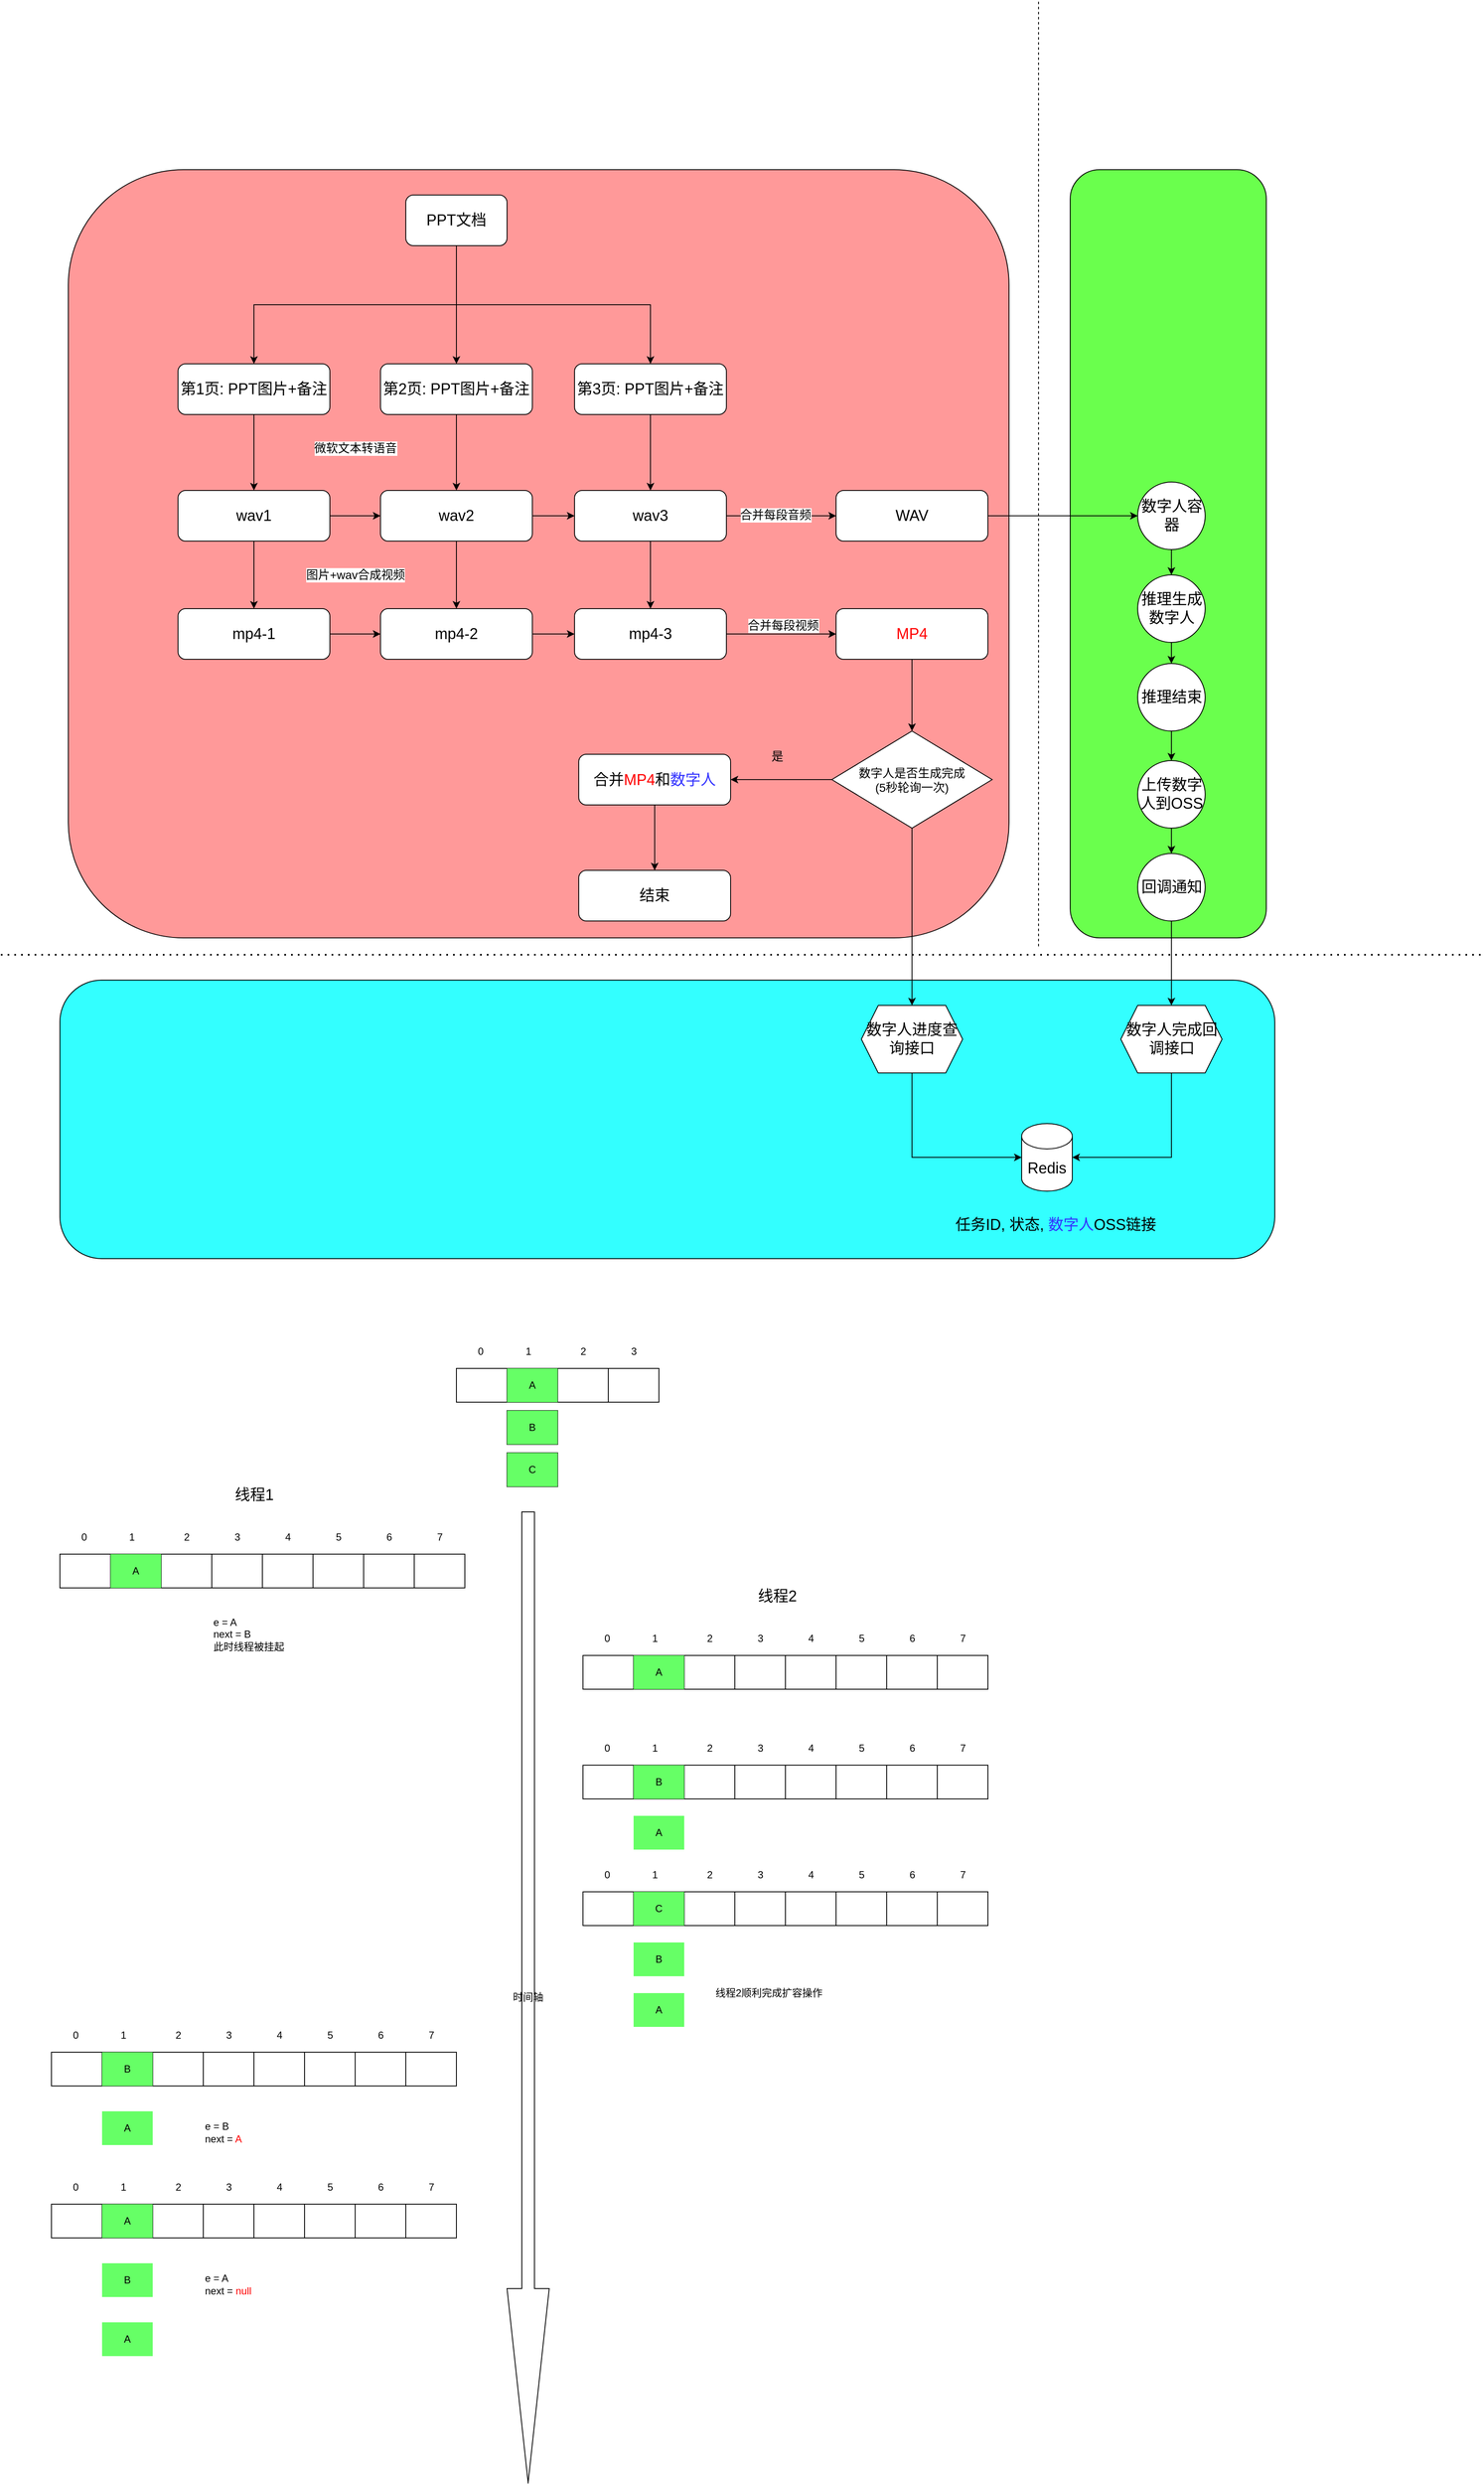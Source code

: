 <mxfile version="21.6.8" type="github">
  <diagram id="j4JEobw6PDeKN6bz4soK" name="Page-1">
    <mxGraphModel dx="2029" dy="4140" grid="1" gridSize="10" guides="1" tooltips="1" connect="1" arrows="1" fold="1" page="1" pageScale="1" pageWidth="2400" pageHeight="3200" math="0" shadow="0">
      <root>
        <mxCell id="0" />
        <mxCell id="1" parent="0" />
        <mxCell id="VPQITxrkUrSo-1fZ0jLL-69" value="" style="rounded=1;whiteSpace=wrap;html=1;fillColor=#FF9999;" vertex="1" parent="1">
          <mxGeometry x="210" y="70" width="1115" height="910" as="geometry" />
        </mxCell>
        <mxCell id="VPQITxrkUrSo-1fZ0jLL-68" value="" style="rounded=1;whiteSpace=wrap;html=1;fillColor=#33FFFF;" vertex="1" parent="1">
          <mxGeometry x="200" y="1030" width="1440" height="330" as="geometry" />
        </mxCell>
        <mxCell id="VPQITxrkUrSo-1fZ0jLL-67" value="" style="rounded=1;whiteSpace=wrap;html=1;fillColor=#6AFF4D;" vertex="1" parent="1">
          <mxGeometry x="1397.5" y="70" width="232.5" height="910" as="geometry" />
        </mxCell>
        <mxCell id="uhOFgndSlnHwtFkDoOkq-1" value="" style="shape=table;html=1;whiteSpace=wrap;startSize=0;container=1;collapsible=0;childLayout=tableLayout;" parent="1" vertex="1">
          <mxGeometry x="670" y="1490" width="240" height="40" as="geometry" />
        </mxCell>
        <mxCell id="uhOFgndSlnHwtFkDoOkq-2" value="" style="shape=partialRectangle;html=1;whiteSpace=wrap;collapsible=0;dropTarget=0;pointerEvents=0;fillColor=none;top=0;left=0;bottom=0;right=0;points=[[0,0.5],[1,0.5]];portConstraint=eastwest;" parent="uhOFgndSlnHwtFkDoOkq-1" vertex="1">
          <mxGeometry width="240" height="40" as="geometry" />
        </mxCell>
        <mxCell id="uhOFgndSlnHwtFkDoOkq-3" value="" style="shape=partialRectangle;html=1;whiteSpace=wrap;connectable=0;overflow=hidden;fillColor=none;top=0;left=0;bottom=0;right=0;" parent="uhOFgndSlnHwtFkDoOkq-2" vertex="1">
          <mxGeometry width="60" height="40" as="geometry" />
        </mxCell>
        <mxCell id="uhOFgndSlnHwtFkDoOkq-4" value="A" style="shape=partialRectangle;html=1;whiteSpace=wrap;connectable=0;overflow=hidden;fillColor=#66FF66;top=0;left=0;bottom=0;right=0;" parent="uhOFgndSlnHwtFkDoOkq-2" vertex="1">
          <mxGeometry x="60" width="60" height="40" as="geometry" />
        </mxCell>
        <mxCell id="uhOFgndSlnHwtFkDoOkq-5" value="" style="shape=partialRectangle;html=1;whiteSpace=wrap;connectable=0;overflow=hidden;fillColor=none;top=0;left=0;bottom=0;right=0;" parent="uhOFgndSlnHwtFkDoOkq-2" vertex="1">
          <mxGeometry x="120" width="60" height="40" as="geometry" />
        </mxCell>
        <mxCell id="uhOFgndSlnHwtFkDoOkq-15" style="shape=partialRectangle;html=1;whiteSpace=wrap;connectable=0;overflow=hidden;fillColor=none;top=0;left=0;bottom=0;right=0;" parent="uhOFgndSlnHwtFkDoOkq-2" vertex="1">
          <mxGeometry x="180" width="60" height="40" as="geometry" />
        </mxCell>
        <mxCell id="uhOFgndSlnHwtFkDoOkq-23" value="0&amp;nbsp;" style="text;html=1;align=center;verticalAlign=middle;resizable=0;points=[];autosize=1;strokeColor=none;" parent="1" vertex="1">
          <mxGeometry x="685" y="1460" width="30" height="20" as="geometry" />
        </mxCell>
        <mxCell id="uhOFgndSlnHwtFkDoOkq-25" value="1" style="text;html=1;align=center;verticalAlign=middle;resizable=0;points=[];autosize=1;strokeColor=none;" parent="1" vertex="1">
          <mxGeometry x="745" y="1460" width="20" height="20" as="geometry" />
        </mxCell>
        <mxCell id="uhOFgndSlnHwtFkDoOkq-26" value="2" style="text;html=1;align=center;verticalAlign=middle;resizable=0;points=[];autosize=1;strokeColor=none;" parent="1" vertex="1">
          <mxGeometry x="810" y="1460" width="20" height="20" as="geometry" />
        </mxCell>
        <mxCell id="uhOFgndSlnHwtFkDoOkq-27" value="3" style="text;html=1;align=center;verticalAlign=middle;resizable=0;points=[];autosize=1;strokeColor=none;" parent="1" vertex="1">
          <mxGeometry x="870" y="1460" width="20" height="20" as="geometry" />
        </mxCell>
        <mxCell id="uhOFgndSlnHwtFkDoOkq-28" value="" style="shape=table;html=1;whiteSpace=wrap;startSize=0;container=1;collapsible=0;childLayout=tableLayout;" parent="1" vertex="1">
          <mxGeometry x="730" y="1540" width="60" height="40" as="geometry" />
        </mxCell>
        <mxCell id="uhOFgndSlnHwtFkDoOkq-29" value="" style="shape=partialRectangle;html=1;whiteSpace=wrap;collapsible=0;dropTarget=0;pointerEvents=0;fillColor=none;top=0;left=0;bottom=0;right=0;points=[[0,0.5],[1,0.5]];portConstraint=eastwest;" parent="uhOFgndSlnHwtFkDoOkq-28" vertex="1">
          <mxGeometry width="60" height="40" as="geometry" />
        </mxCell>
        <mxCell id="uhOFgndSlnHwtFkDoOkq-31" value="B" style="shape=partialRectangle;html=1;whiteSpace=wrap;connectable=0;overflow=hidden;fillColor=#66FF66;top=0;left=0;bottom=0;right=0;" parent="uhOFgndSlnHwtFkDoOkq-29" vertex="1">
          <mxGeometry width="60" height="40" as="geometry">
            <mxRectangle width="60" height="40" as="alternateBounds" />
          </mxGeometry>
        </mxCell>
        <mxCell id="uhOFgndSlnHwtFkDoOkq-34" value="" style="shape=table;html=1;whiteSpace=wrap;startSize=0;container=1;collapsible=0;childLayout=tableLayout;" parent="1" vertex="1">
          <mxGeometry x="730" y="1590" width="60" height="40" as="geometry" />
        </mxCell>
        <mxCell id="uhOFgndSlnHwtFkDoOkq-35" value="" style="shape=partialRectangle;html=1;whiteSpace=wrap;collapsible=0;dropTarget=0;pointerEvents=0;fillColor=none;top=0;left=0;bottom=0;right=0;points=[[0,0.5],[1,0.5]];portConstraint=eastwest;" parent="uhOFgndSlnHwtFkDoOkq-34" vertex="1">
          <mxGeometry width="60" height="40" as="geometry" />
        </mxCell>
        <mxCell id="uhOFgndSlnHwtFkDoOkq-36" value="C" style="shape=partialRectangle;html=1;whiteSpace=wrap;connectable=0;overflow=hidden;fillColor=#66FF66;top=0;left=0;bottom=0;right=0;" parent="uhOFgndSlnHwtFkDoOkq-35" vertex="1">
          <mxGeometry width="60" height="40" as="geometry">
            <mxRectangle width="60" height="40" as="alternateBounds" />
          </mxGeometry>
        </mxCell>
        <mxCell id="uhOFgndSlnHwtFkDoOkq-37" value="" style="shape=table;html=1;whiteSpace=wrap;startSize=0;container=1;collapsible=0;childLayout=tableLayout;" parent="1" vertex="1">
          <mxGeometry x="200" y="1710" width="240" height="40" as="geometry" />
        </mxCell>
        <mxCell id="uhOFgndSlnHwtFkDoOkq-38" value="" style="shape=partialRectangle;html=1;whiteSpace=wrap;collapsible=0;dropTarget=0;pointerEvents=0;fillColor=none;top=0;left=0;bottom=0;right=0;points=[[0,0.5],[1,0.5]];portConstraint=eastwest;" parent="uhOFgndSlnHwtFkDoOkq-37" vertex="1">
          <mxGeometry width="240" height="40" as="geometry" />
        </mxCell>
        <mxCell id="uhOFgndSlnHwtFkDoOkq-39" value="" style="shape=partialRectangle;html=1;whiteSpace=wrap;connectable=0;overflow=hidden;fillColor=none;top=0;left=0;bottom=0;right=0;" parent="uhOFgndSlnHwtFkDoOkq-38" vertex="1">
          <mxGeometry width="60" height="40" as="geometry">
            <mxRectangle width="60" height="40" as="alternateBounds" />
          </mxGeometry>
        </mxCell>
        <mxCell id="uhOFgndSlnHwtFkDoOkq-40" value="A" style="shape=partialRectangle;html=1;whiteSpace=wrap;connectable=0;overflow=hidden;fillColor=#66FF66;top=0;left=0;bottom=0;right=0;" parent="uhOFgndSlnHwtFkDoOkq-38" vertex="1">
          <mxGeometry x="60" width="60" height="40" as="geometry">
            <mxRectangle width="60" height="40" as="alternateBounds" />
          </mxGeometry>
        </mxCell>
        <mxCell id="uhOFgndSlnHwtFkDoOkq-41" value="" style="shape=partialRectangle;html=1;whiteSpace=wrap;connectable=0;overflow=hidden;fillColor=none;top=0;left=0;bottom=0;right=0;" parent="uhOFgndSlnHwtFkDoOkq-38" vertex="1">
          <mxGeometry x="120" width="60" height="40" as="geometry">
            <mxRectangle width="60" height="40" as="alternateBounds" />
          </mxGeometry>
        </mxCell>
        <mxCell id="uhOFgndSlnHwtFkDoOkq-42" style="shape=partialRectangle;html=1;whiteSpace=wrap;connectable=0;overflow=hidden;fillColor=none;top=0;left=0;bottom=0;right=0;" parent="uhOFgndSlnHwtFkDoOkq-38" vertex="1">
          <mxGeometry x="180" width="60" height="40" as="geometry">
            <mxRectangle width="60" height="40" as="alternateBounds" />
          </mxGeometry>
        </mxCell>
        <mxCell id="uhOFgndSlnHwtFkDoOkq-43" value="0&amp;nbsp;" style="text;html=1;align=center;verticalAlign=middle;resizable=0;points=[];autosize=1;strokeColor=none;" parent="1" vertex="1">
          <mxGeometry x="215" y="1680" width="30" height="20" as="geometry" />
        </mxCell>
        <mxCell id="uhOFgndSlnHwtFkDoOkq-44" value="1" style="text;html=1;align=center;verticalAlign=middle;resizable=0;points=[];autosize=1;strokeColor=none;" parent="1" vertex="1">
          <mxGeometry x="275" y="1680" width="20" height="20" as="geometry" />
        </mxCell>
        <mxCell id="uhOFgndSlnHwtFkDoOkq-45" value="2" style="text;html=1;align=center;verticalAlign=middle;resizable=0;points=[];autosize=1;strokeColor=none;" parent="1" vertex="1">
          <mxGeometry x="340" y="1680" width="20" height="20" as="geometry" />
        </mxCell>
        <mxCell id="uhOFgndSlnHwtFkDoOkq-46" value="3" style="text;html=1;align=center;verticalAlign=middle;resizable=0;points=[];autosize=1;strokeColor=none;" parent="1" vertex="1">
          <mxGeometry x="400" y="1680" width="20" height="20" as="geometry" />
        </mxCell>
        <mxCell id="uhOFgndSlnHwtFkDoOkq-53" value="" style="shape=table;html=1;whiteSpace=wrap;startSize=0;container=1;collapsible=0;childLayout=tableLayout;fillColor=#FFFFFF;" parent="1" vertex="1">
          <mxGeometry x="440" y="1710" width="240" height="40" as="geometry" />
        </mxCell>
        <mxCell id="uhOFgndSlnHwtFkDoOkq-54" value="" style="shape=partialRectangle;html=1;whiteSpace=wrap;collapsible=0;dropTarget=0;pointerEvents=0;fillColor=none;top=0;left=0;bottom=0;right=0;points=[[0,0.5],[1,0.5]];portConstraint=eastwest;" parent="uhOFgndSlnHwtFkDoOkq-53" vertex="1">
          <mxGeometry width="240" height="40" as="geometry" />
        </mxCell>
        <mxCell id="uhOFgndSlnHwtFkDoOkq-63" style="shape=partialRectangle;html=1;whiteSpace=wrap;connectable=0;overflow=hidden;fillColor=none;top=0;left=0;bottom=0;right=0;" parent="uhOFgndSlnHwtFkDoOkq-54" vertex="1">
          <mxGeometry width="60" height="40" as="geometry">
            <mxRectangle width="60" height="40" as="alternateBounds" />
          </mxGeometry>
        </mxCell>
        <mxCell id="uhOFgndSlnHwtFkDoOkq-55" value="" style="shape=partialRectangle;html=1;whiteSpace=wrap;connectable=0;overflow=hidden;fillColor=none;top=0;left=0;bottom=0;right=0;" parent="uhOFgndSlnHwtFkDoOkq-54" vertex="1">
          <mxGeometry x="60" width="60" height="40" as="geometry">
            <mxRectangle width="60" height="40" as="alternateBounds" />
          </mxGeometry>
        </mxCell>
        <mxCell id="uhOFgndSlnHwtFkDoOkq-57" value="" style="shape=partialRectangle;html=1;whiteSpace=wrap;connectable=0;overflow=hidden;fillColor=none;top=0;left=0;bottom=0;right=0;" parent="uhOFgndSlnHwtFkDoOkq-54" vertex="1">
          <mxGeometry x="120" width="60" height="40" as="geometry">
            <mxRectangle width="60" height="40" as="alternateBounds" />
          </mxGeometry>
        </mxCell>
        <mxCell id="uhOFgndSlnHwtFkDoOkq-58" style="shape=partialRectangle;html=1;whiteSpace=wrap;connectable=0;overflow=hidden;fillColor=none;top=0;left=0;bottom=0;right=0;" parent="uhOFgndSlnHwtFkDoOkq-54" vertex="1">
          <mxGeometry x="180" width="60" height="40" as="geometry">
            <mxRectangle width="60" height="40" as="alternateBounds" />
          </mxGeometry>
        </mxCell>
        <mxCell id="uhOFgndSlnHwtFkDoOkq-59" value="4" style="text;html=1;align=center;verticalAlign=middle;resizable=0;points=[];autosize=1;strokeColor=none;" parent="1" vertex="1">
          <mxGeometry x="460" y="1680" width="20" height="20" as="geometry" />
        </mxCell>
        <mxCell id="uhOFgndSlnHwtFkDoOkq-60" value="5" style="text;html=1;align=center;verticalAlign=middle;resizable=0;points=[];autosize=1;strokeColor=none;" parent="1" vertex="1">
          <mxGeometry x="520" y="1680" width="20" height="20" as="geometry" />
        </mxCell>
        <mxCell id="uhOFgndSlnHwtFkDoOkq-61" value="6" style="text;html=1;align=center;verticalAlign=middle;resizable=0;points=[];autosize=1;strokeColor=none;" parent="1" vertex="1">
          <mxGeometry x="580" y="1680" width="20" height="20" as="geometry" />
        </mxCell>
        <mxCell id="uhOFgndSlnHwtFkDoOkq-62" value="7" style="text;html=1;align=center;verticalAlign=middle;resizable=0;points=[];autosize=1;strokeColor=none;" parent="1" vertex="1">
          <mxGeometry x="640" y="1680" width="20" height="20" as="geometry" />
        </mxCell>
        <mxCell id="uhOFgndSlnHwtFkDoOkq-64" value="&lt;font style=&quot;font-size: 18px&quot;&gt;线程1&lt;/font&gt;" style="text;html=1;align=center;verticalAlign=middle;resizable=0;points=[];autosize=1;strokeColor=none;" parent="1" vertex="1">
          <mxGeometry x="400" y="1630" width="60" height="20" as="geometry" />
        </mxCell>
        <mxCell id="uhOFgndSlnHwtFkDoOkq-65" value="e = A&lt;br&gt;next = B&lt;br&gt;此时线程被挂起" style="text;html=1;align=left;verticalAlign=middle;resizable=0;points=[];autosize=1;strokeColor=none;" parent="1" vertex="1">
          <mxGeometry x="380" y="1780" width="100" height="50" as="geometry" />
        </mxCell>
        <mxCell id="uhOFgndSlnHwtFkDoOkq-66" value="" style="shape=table;html=1;whiteSpace=wrap;startSize=0;container=1;collapsible=0;childLayout=tableLayout;" parent="1" vertex="1">
          <mxGeometry x="820" y="1830" width="240" height="40" as="geometry" />
        </mxCell>
        <mxCell id="uhOFgndSlnHwtFkDoOkq-67" value="" style="shape=partialRectangle;html=1;whiteSpace=wrap;collapsible=0;dropTarget=0;pointerEvents=0;fillColor=none;top=0;left=0;bottom=0;right=0;points=[[0,0.5],[1,0.5]];portConstraint=eastwest;" parent="uhOFgndSlnHwtFkDoOkq-66" vertex="1">
          <mxGeometry width="240" height="40" as="geometry" />
        </mxCell>
        <mxCell id="uhOFgndSlnHwtFkDoOkq-68" value="" style="shape=partialRectangle;html=1;whiteSpace=wrap;connectable=0;overflow=hidden;fillColor=none;top=0;left=0;bottom=0;right=0;" parent="uhOFgndSlnHwtFkDoOkq-67" vertex="1">
          <mxGeometry width="60" height="40" as="geometry">
            <mxRectangle width="60" height="40" as="alternateBounds" />
          </mxGeometry>
        </mxCell>
        <mxCell id="uhOFgndSlnHwtFkDoOkq-69" value="A" style="shape=partialRectangle;html=1;whiteSpace=wrap;connectable=0;overflow=hidden;fillColor=#66FF66;top=0;left=0;bottom=0;right=0;" parent="uhOFgndSlnHwtFkDoOkq-67" vertex="1">
          <mxGeometry x="60" width="60" height="40" as="geometry">
            <mxRectangle width="60" height="40" as="alternateBounds" />
          </mxGeometry>
        </mxCell>
        <mxCell id="uhOFgndSlnHwtFkDoOkq-70" value="" style="shape=partialRectangle;html=1;whiteSpace=wrap;connectable=0;overflow=hidden;fillColor=none;top=0;left=0;bottom=0;right=0;" parent="uhOFgndSlnHwtFkDoOkq-67" vertex="1">
          <mxGeometry x="120" width="60" height="40" as="geometry">
            <mxRectangle width="60" height="40" as="alternateBounds" />
          </mxGeometry>
        </mxCell>
        <mxCell id="uhOFgndSlnHwtFkDoOkq-71" style="shape=partialRectangle;html=1;whiteSpace=wrap;connectable=0;overflow=hidden;fillColor=none;top=0;left=0;bottom=0;right=0;" parent="uhOFgndSlnHwtFkDoOkq-67" vertex="1">
          <mxGeometry x="180" width="60" height="40" as="geometry">
            <mxRectangle width="60" height="40" as="alternateBounds" />
          </mxGeometry>
        </mxCell>
        <mxCell id="uhOFgndSlnHwtFkDoOkq-72" value="0&amp;nbsp;" style="text;html=1;align=center;verticalAlign=middle;resizable=0;points=[];autosize=1;strokeColor=none;" parent="1" vertex="1">
          <mxGeometry x="835" y="1800" width="30" height="20" as="geometry" />
        </mxCell>
        <mxCell id="uhOFgndSlnHwtFkDoOkq-73" value="1" style="text;html=1;align=center;verticalAlign=middle;resizable=0;points=[];autosize=1;strokeColor=none;" parent="1" vertex="1">
          <mxGeometry x="895" y="1800" width="20" height="20" as="geometry" />
        </mxCell>
        <mxCell id="uhOFgndSlnHwtFkDoOkq-74" value="2" style="text;html=1;align=center;verticalAlign=middle;resizable=0;points=[];autosize=1;strokeColor=none;" parent="1" vertex="1">
          <mxGeometry x="960" y="1800" width="20" height="20" as="geometry" />
        </mxCell>
        <mxCell id="uhOFgndSlnHwtFkDoOkq-75" value="3" style="text;html=1;align=center;verticalAlign=middle;resizable=0;points=[];autosize=1;strokeColor=none;" parent="1" vertex="1">
          <mxGeometry x="1020" y="1800" width="20" height="20" as="geometry" />
        </mxCell>
        <mxCell id="uhOFgndSlnHwtFkDoOkq-76" value="" style="shape=table;html=1;whiteSpace=wrap;startSize=0;container=1;collapsible=0;childLayout=tableLayout;fillColor=#FFFFFF;" parent="1" vertex="1">
          <mxGeometry x="1060" y="1830" width="240" height="40" as="geometry" />
        </mxCell>
        <mxCell id="uhOFgndSlnHwtFkDoOkq-77" value="" style="shape=partialRectangle;html=1;whiteSpace=wrap;collapsible=0;dropTarget=0;pointerEvents=0;fillColor=none;top=0;left=0;bottom=0;right=0;points=[[0,0.5],[1,0.5]];portConstraint=eastwest;" parent="uhOFgndSlnHwtFkDoOkq-76" vertex="1">
          <mxGeometry width="240" height="40" as="geometry" />
        </mxCell>
        <mxCell id="uhOFgndSlnHwtFkDoOkq-78" style="shape=partialRectangle;html=1;whiteSpace=wrap;connectable=0;overflow=hidden;fillColor=none;top=0;left=0;bottom=0;right=0;" parent="uhOFgndSlnHwtFkDoOkq-77" vertex="1">
          <mxGeometry width="60" height="40" as="geometry">
            <mxRectangle width="60" height="40" as="alternateBounds" />
          </mxGeometry>
        </mxCell>
        <mxCell id="uhOFgndSlnHwtFkDoOkq-79" value="" style="shape=partialRectangle;html=1;whiteSpace=wrap;connectable=0;overflow=hidden;fillColor=none;top=0;left=0;bottom=0;right=0;" parent="uhOFgndSlnHwtFkDoOkq-77" vertex="1">
          <mxGeometry x="60" width="60" height="40" as="geometry">
            <mxRectangle width="60" height="40" as="alternateBounds" />
          </mxGeometry>
        </mxCell>
        <mxCell id="uhOFgndSlnHwtFkDoOkq-80" value="" style="shape=partialRectangle;html=1;whiteSpace=wrap;connectable=0;overflow=hidden;fillColor=none;top=0;left=0;bottom=0;right=0;" parent="uhOFgndSlnHwtFkDoOkq-77" vertex="1">
          <mxGeometry x="120" width="60" height="40" as="geometry">
            <mxRectangle width="60" height="40" as="alternateBounds" />
          </mxGeometry>
        </mxCell>
        <mxCell id="uhOFgndSlnHwtFkDoOkq-81" style="shape=partialRectangle;html=1;whiteSpace=wrap;connectable=0;overflow=hidden;fillColor=none;top=0;left=0;bottom=0;right=0;" parent="uhOFgndSlnHwtFkDoOkq-77" vertex="1">
          <mxGeometry x="180" width="60" height="40" as="geometry">
            <mxRectangle width="60" height="40" as="alternateBounds" />
          </mxGeometry>
        </mxCell>
        <mxCell id="uhOFgndSlnHwtFkDoOkq-82" value="4" style="text;html=1;align=center;verticalAlign=middle;resizable=0;points=[];autosize=1;strokeColor=none;" parent="1" vertex="1">
          <mxGeometry x="1080" y="1800" width="20" height="20" as="geometry" />
        </mxCell>
        <mxCell id="uhOFgndSlnHwtFkDoOkq-83" value="5" style="text;html=1;align=center;verticalAlign=middle;resizable=0;points=[];autosize=1;strokeColor=none;" parent="1" vertex="1">
          <mxGeometry x="1140" y="1800" width="20" height="20" as="geometry" />
        </mxCell>
        <mxCell id="uhOFgndSlnHwtFkDoOkq-84" value="6" style="text;html=1;align=center;verticalAlign=middle;resizable=0;points=[];autosize=1;strokeColor=none;" parent="1" vertex="1">
          <mxGeometry x="1200" y="1800" width="20" height="20" as="geometry" />
        </mxCell>
        <mxCell id="uhOFgndSlnHwtFkDoOkq-85" value="7" style="text;html=1;align=center;verticalAlign=middle;resizable=0;points=[];autosize=1;strokeColor=none;" parent="1" vertex="1">
          <mxGeometry x="1260" y="1800" width="20" height="20" as="geometry" />
        </mxCell>
        <mxCell id="uhOFgndSlnHwtFkDoOkq-86" value="&lt;font style=&quot;font-size: 18px&quot;&gt;线程2&lt;/font&gt;" style="text;html=1;align=center;verticalAlign=middle;resizable=0;points=[];autosize=1;strokeColor=none;" parent="1" vertex="1">
          <mxGeometry x="1020" y="1750" width="60" height="20" as="geometry" />
        </mxCell>
        <mxCell id="uhOFgndSlnHwtFkDoOkq-88" value="" style="shape=table;html=1;whiteSpace=wrap;startSize=0;container=1;collapsible=0;childLayout=tableLayout;" parent="1" vertex="1">
          <mxGeometry x="820" y="1960" width="240" height="40" as="geometry" />
        </mxCell>
        <mxCell id="uhOFgndSlnHwtFkDoOkq-89" value="" style="shape=partialRectangle;html=1;whiteSpace=wrap;collapsible=0;dropTarget=0;pointerEvents=0;fillColor=none;top=0;left=0;bottom=0;right=0;points=[[0,0.5],[1,0.5]];portConstraint=eastwest;" parent="uhOFgndSlnHwtFkDoOkq-88" vertex="1">
          <mxGeometry width="240" height="40" as="geometry" />
        </mxCell>
        <mxCell id="uhOFgndSlnHwtFkDoOkq-90" value="" style="shape=partialRectangle;html=1;whiteSpace=wrap;connectable=0;overflow=hidden;fillColor=none;top=0;left=0;bottom=0;right=0;" parent="uhOFgndSlnHwtFkDoOkq-89" vertex="1">
          <mxGeometry width="60" height="40" as="geometry">
            <mxRectangle width="60" height="40" as="alternateBounds" />
          </mxGeometry>
        </mxCell>
        <mxCell id="uhOFgndSlnHwtFkDoOkq-91" value="B" style="shape=partialRectangle;html=1;whiteSpace=wrap;connectable=0;overflow=hidden;fillColor=#66FF66;top=0;left=0;bottom=0;right=0;" parent="uhOFgndSlnHwtFkDoOkq-89" vertex="1">
          <mxGeometry x="60" width="60" height="40" as="geometry">
            <mxRectangle width="60" height="40" as="alternateBounds" />
          </mxGeometry>
        </mxCell>
        <mxCell id="uhOFgndSlnHwtFkDoOkq-92" value="" style="shape=partialRectangle;html=1;whiteSpace=wrap;connectable=0;overflow=hidden;fillColor=none;top=0;left=0;bottom=0;right=0;" parent="uhOFgndSlnHwtFkDoOkq-89" vertex="1">
          <mxGeometry x="120" width="60" height="40" as="geometry">
            <mxRectangle width="60" height="40" as="alternateBounds" />
          </mxGeometry>
        </mxCell>
        <mxCell id="uhOFgndSlnHwtFkDoOkq-93" style="shape=partialRectangle;html=1;whiteSpace=wrap;connectable=0;overflow=hidden;fillColor=none;top=0;left=0;bottom=0;right=0;" parent="uhOFgndSlnHwtFkDoOkq-89" vertex="1">
          <mxGeometry x="180" width="60" height="40" as="geometry">
            <mxRectangle width="60" height="40" as="alternateBounds" />
          </mxGeometry>
        </mxCell>
        <mxCell id="uhOFgndSlnHwtFkDoOkq-94" value="0&amp;nbsp;" style="text;html=1;align=center;verticalAlign=middle;resizable=0;points=[];autosize=1;strokeColor=none;" parent="1" vertex="1">
          <mxGeometry x="835" y="1930" width="30" height="20" as="geometry" />
        </mxCell>
        <mxCell id="uhOFgndSlnHwtFkDoOkq-95" value="1" style="text;html=1;align=center;verticalAlign=middle;resizable=0;points=[];autosize=1;strokeColor=none;" parent="1" vertex="1">
          <mxGeometry x="895" y="1930" width="20" height="20" as="geometry" />
        </mxCell>
        <mxCell id="uhOFgndSlnHwtFkDoOkq-96" value="2" style="text;html=1;align=center;verticalAlign=middle;resizable=0;points=[];autosize=1;strokeColor=none;" parent="1" vertex="1">
          <mxGeometry x="960" y="1930" width="20" height="20" as="geometry" />
        </mxCell>
        <mxCell id="uhOFgndSlnHwtFkDoOkq-97" value="3" style="text;html=1;align=center;verticalAlign=middle;resizable=0;points=[];autosize=1;strokeColor=none;" parent="1" vertex="1">
          <mxGeometry x="1020" y="1930" width="20" height="20" as="geometry" />
        </mxCell>
        <mxCell id="uhOFgndSlnHwtFkDoOkq-98" value="" style="shape=table;html=1;whiteSpace=wrap;startSize=0;container=1;collapsible=0;childLayout=tableLayout;fillColor=#FFFFFF;" parent="1" vertex="1">
          <mxGeometry x="1060" y="1960" width="240" height="40" as="geometry" />
        </mxCell>
        <mxCell id="uhOFgndSlnHwtFkDoOkq-99" value="" style="shape=partialRectangle;html=1;whiteSpace=wrap;collapsible=0;dropTarget=0;pointerEvents=0;fillColor=none;top=0;left=0;bottom=0;right=0;points=[[0,0.5],[1,0.5]];portConstraint=eastwest;" parent="uhOFgndSlnHwtFkDoOkq-98" vertex="1">
          <mxGeometry width="240" height="40" as="geometry" />
        </mxCell>
        <mxCell id="uhOFgndSlnHwtFkDoOkq-100" style="shape=partialRectangle;html=1;whiteSpace=wrap;connectable=0;overflow=hidden;fillColor=none;top=0;left=0;bottom=0;right=0;" parent="uhOFgndSlnHwtFkDoOkq-99" vertex="1">
          <mxGeometry width="60" height="40" as="geometry">
            <mxRectangle width="60" height="40" as="alternateBounds" />
          </mxGeometry>
        </mxCell>
        <mxCell id="uhOFgndSlnHwtFkDoOkq-101" value="" style="shape=partialRectangle;html=1;whiteSpace=wrap;connectable=0;overflow=hidden;fillColor=none;top=0;left=0;bottom=0;right=0;" parent="uhOFgndSlnHwtFkDoOkq-99" vertex="1">
          <mxGeometry x="60" width="60" height="40" as="geometry">
            <mxRectangle width="60" height="40" as="alternateBounds" />
          </mxGeometry>
        </mxCell>
        <mxCell id="uhOFgndSlnHwtFkDoOkq-102" value="" style="shape=partialRectangle;html=1;whiteSpace=wrap;connectable=0;overflow=hidden;fillColor=none;top=0;left=0;bottom=0;right=0;" parent="uhOFgndSlnHwtFkDoOkq-99" vertex="1">
          <mxGeometry x="120" width="60" height="40" as="geometry">
            <mxRectangle width="60" height="40" as="alternateBounds" />
          </mxGeometry>
        </mxCell>
        <mxCell id="uhOFgndSlnHwtFkDoOkq-103" style="shape=partialRectangle;html=1;whiteSpace=wrap;connectable=0;overflow=hidden;fillColor=none;top=0;left=0;bottom=0;right=0;" parent="uhOFgndSlnHwtFkDoOkq-99" vertex="1">
          <mxGeometry x="180" width="60" height="40" as="geometry">
            <mxRectangle width="60" height="40" as="alternateBounds" />
          </mxGeometry>
        </mxCell>
        <mxCell id="uhOFgndSlnHwtFkDoOkq-104" value="4" style="text;html=1;align=center;verticalAlign=middle;resizable=0;points=[];autosize=1;strokeColor=none;" parent="1" vertex="1">
          <mxGeometry x="1080" y="1930" width="20" height="20" as="geometry" />
        </mxCell>
        <mxCell id="uhOFgndSlnHwtFkDoOkq-105" value="5" style="text;html=1;align=center;verticalAlign=middle;resizable=0;points=[];autosize=1;strokeColor=none;" parent="1" vertex="1">
          <mxGeometry x="1140" y="1930" width="20" height="20" as="geometry" />
        </mxCell>
        <mxCell id="uhOFgndSlnHwtFkDoOkq-106" value="6" style="text;html=1;align=center;verticalAlign=middle;resizable=0;points=[];autosize=1;strokeColor=none;" parent="1" vertex="1">
          <mxGeometry x="1200" y="1930" width="20" height="20" as="geometry" />
        </mxCell>
        <mxCell id="uhOFgndSlnHwtFkDoOkq-107" value="7" style="text;html=1;align=center;verticalAlign=middle;resizable=0;points=[];autosize=1;strokeColor=none;" parent="1" vertex="1">
          <mxGeometry x="1260" y="1930" width="20" height="20" as="geometry" />
        </mxCell>
        <mxCell id="uhOFgndSlnHwtFkDoOkq-108" value="A" style="shape=partialRectangle;html=1;whiteSpace=wrap;connectable=0;overflow=hidden;fillColor=#66FF66;top=0;left=0;bottom=0;right=0;" parent="1" vertex="1">
          <mxGeometry x="880" y="2020" width="60" height="40" as="geometry" />
        </mxCell>
        <mxCell id="7NxoolZ8_2SIPh7y6srG-2" value="" style="shape=table;html=1;whiteSpace=wrap;startSize=0;container=1;collapsible=0;childLayout=tableLayout;" parent="1" vertex="1">
          <mxGeometry x="820" y="2110" width="240" height="40" as="geometry" />
        </mxCell>
        <mxCell id="7NxoolZ8_2SIPh7y6srG-3" value="" style="shape=partialRectangle;html=1;whiteSpace=wrap;collapsible=0;dropTarget=0;pointerEvents=0;fillColor=none;top=0;left=0;bottom=0;right=0;points=[[0,0.5],[1,0.5]];portConstraint=eastwest;" parent="7NxoolZ8_2SIPh7y6srG-2" vertex="1">
          <mxGeometry width="240" height="40" as="geometry" />
        </mxCell>
        <mxCell id="7NxoolZ8_2SIPh7y6srG-4" value="" style="shape=partialRectangle;html=1;whiteSpace=wrap;connectable=0;overflow=hidden;fillColor=none;top=0;left=0;bottom=0;right=0;" parent="7NxoolZ8_2SIPh7y6srG-3" vertex="1">
          <mxGeometry width="60" height="40" as="geometry">
            <mxRectangle width="60" height="40" as="alternateBounds" />
          </mxGeometry>
        </mxCell>
        <mxCell id="7NxoolZ8_2SIPh7y6srG-5" value="C" style="shape=partialRectangle;html=1;whiteSpace=wrap;connectable=0;overflow=hidden;fillColor=#66FF66;top=0;left=0;bottom=0;right=0;" parent="7NxoolZ8_2SIPh7y6srG-3" vertex="1">
          <mxGeometry x="60" width="60" height="40" as="geometry">
            <mxRectangle width="60" height="40" as="alternateBounds" />
          </mxGeometry>
        </mxCell>
        <mxCell id="7NxoolZ8_2SIPh7y6srG-6" value="" style="shape=partialRectangle;html=1;whiteSpace=wrap;connectable=0;overflow=hidden;fillColor=none;top=0;left=0;bottom=0;right=0;" parent="7NxoolZ8_2SIPh7y6srG-3" vertex="1">
          <mxGeometry x="120" width="60" height="40" as="geometry">
            <mxRectangle width="60" height="40" as="alternateBounds" />
          </mxGeometry>
        </mxCell>
        <mxCell id="7NxoolZ8_2SIPh7y6srG-7" style="shape=partialRectangle;html=1;whiteSpace=wrap;connectable=0;overflow=hidden;fillColor=none;top=0;left=0;bottom=0;right=0;" parent="7NxoolZ8_2SIPh7y6srG-3" vertex="1">
          <mxGeometry x="180" width="60" height="40" as="geometry">
            <mxRectangle width="60" height="40" as="alternateBounds" />
          </mxGeometry>
        </mxCell>
        <mxCell id="7NxoolZ8_2SIPh7y6srG-8" value="0&amp;nbsp;" style="text;html=1;align=center;verticalAlign=middle;resizable=0;points=[];autosize=1;strokeColor=none;" parent="1" vertex="1">
          <mxGeometry x="835" y="2080" width="30" height="20" as="geometry" />
        </mxCell>
        <mxCell id="7NxoolZ8_2SIPh7y6srG-9" value="1" style="text;html=1;align=center;verticalAlign=middle;resizable=0;points=[];autosize=1;strokeColor=none;" parent="1" vertex="1">
          <mxGeometry x="895" y="2080" width="20" height="20" as="geometry" />
        </mxCell>
        <mxCell id="7NxoolZ8_2SIPh7y6srG-10" value="2" style="text;html=1;align=center;verticalAlign=middle;resizable=0;points=[];autosize=1;strokeColor=none;" parent="1" vertex="1">
          <mxGeometry x="960" y="2080" width="20" height="20" as="geometry" />
        </mxCell>
        <mxCell id="7NxoolZ8_2SIPh7y6srG-11" value="3" style="text;html=1;align=center;verticalAlign=middle;resizable=0;points=[];autosize=1;strokeColor=none;" parent="1" vertex="1">
          <mxGeometry x="1020" y="2080" width="20" height="20" as="geometry" />
        </mxCell>
        <mxCell id="7NxoolZ8_2SIPh7y6srG-12" value="" style="shape=table;html=1;whiteSpace=wrap;startSize=0;container=1;collapsible=0;childLayout=tableLayout;fillColor=#FFFFFF;" parent="1" vertex="1">
          <mxGeometry x="1060" y="2110" width="240" height="40" as="geometry" />
        </mxCell>
        <mxCell id="7NxoolZ8_2SIPh7y6srG-13" value="" style="shape=partialRectangle;html=1;whiteSpace=wrap;collapsible=0;dropTarget=0;pointerEvents=0;fillColor=none;top=0;left=0;bottom=0;right=0;points=[[0,0.5],[1,0.5]];portConstraint=eastwest;" parent="7NxoolZ8_2SIPh7y6srG-12" vertex="1">
          <mxGeometry width="240" height="40" as="geometry" />
        </mxCell>
        <mxCell id="7NxoolZ8_2SIPh7y6srG-14" style="shape=partialRectangle;html=1;whiteSpace=wrap;connectable=0;overflow=hidden;fillColor=none;top=0;left=0;bottom=0;right=0;" parent="7NxoolZ8_2SIPh7y6srG-13" vertex="1">
          <mxGeometry width="60" height="40" as="geometry">
            <mxRectangle width="60" height="40" as="alternateBounds" />
          </mxGeometry>
        </mxCell>
        <mxCell id="7NxoolZ8_2SIPh7y6srG-15" value="" style="shape=partialRectangle;html=1;whiteSpace=wrap;connectable=0;overflow=hidden;fillColor=none;top=0;left=0;bottom=0;right=0;" parent="7NxoolZ8_2SIPh7y6srG-13" vertex="1">
          <mxGeometry x="60" width="60" height="40" as="geometry">
            <mxRectangle width="60" height="40" as="alternateBounds" />
          </mxGeometry>
        </mxCell>
        <mxCell id="7NxoolZ8_2SIPh7y6srG-16" value="" style="shape=partialRectangle;html=1;whiteSpace=wrap;connectable=0;overflow=hidden;fillColor=none;top=0;left=0;bottom=0;right=0;" parent="7NxoolZ8_2SIPh7y6srG-13" vertex="1">
          <mxGeometry x="120" width="60" height="40" as="geometry">
            <mxRectangle width="60" height="40" as="alternateBounds" />
          </mxGeometry>
        </mxCell>
        <mxCell id="7NxoolZ8_2SIPh7y6srG-17" style="shape=partialRectangle;html=1;whiteSpace=wrap;connectable=0;overflow=hidden;fillColor=none;top=0;left=0;bottom=0;right=0;" parent="7NxoolZ8_2SIPh7y6srG-13" vertex="1">
          <mxGeometry x="180" width="60" height="40" as="geometry">
            <mxRectangle width="60" height="40" as="alternateBounds" />
          </mxGeometry>
        </mxCell>
        <mxCell id="7NxoolZ8_2SIPh7y6srG-18" value="4" style="text;html=1;align=center;verticalAlign=middle;resizable=0;points=[];autosize=1;strokeColor=none;" parent="1" vertex="1">
          <mxGeometry x="1080" y="2080" width="20" height="20" as="geometry" />
        </mxCell>
        <mxCell id="7NxoolZ8_2SIPh7y6srG-19" value="5" style="text;html=1;align=center;verticalAlign=middle;resizable=0;points=[];autosize=1;strokeColor=none;" parent="1" vertex="1">
          <mxGeometry x="1140" y="2080" width="20" height="20" as="geometry" />
        </mxCell>
        <mxCell id="7NxoolZ8_2SIPh7y6srG-20" value="6" style="text;html=1;align=center;verticalAlign=middle;resizable=0;points=[];autosize=1;strokeColor=none;" parent="1" vertex="1">
          <mxGeometry x="1200" y="2080" width="20" height="20" as="geometry" />
        </mxCell>
        <mxCell id="7NxoolZ8_2SIPh7y6srG-21" value="7" style="text;html=1;align=center;verticalAlign=middle;resizable=0;points=[];autosize=1;strokeColor=none;" parent="1" vertex="1">
          <mxGeometry x="1260" y="2080" width="20" height="20" as="geometry" />
        </mxCell>
        <mxCell id="7NxoolZ8_2SIPh7y6srG-22" value="B" style="shape=partialRectangle;html=1;whiteSpace=wrap;connectable=0;overflow=hidden;fillColor=#66FF66;top=0;left=0;bottom=0;right=0;" parent="1" vertex="1">
          <mxGeometry x="880" y="2170" width="60" height="40" as="geometry" />
        </mxCell>
        <mxCell id="7NxoolZ8_2SIPh7y6srG-23" value="A" style="shape=partialRectangle;html=1;whiteSpace=wrap;connectable=0;overflow=hidden;fillColor=#66FF66;top=0;left=0;bottom=0;right=0;" parent="1" vertex="1">
          <mxGeometry x="880" y="2230" width="60" height="40" as="geometry" />
        </mxCell>
        <mxCell id="7NxoolZ8_2SIPh7y6srG-24" value="线程2顺利完成扩容操作" style="text;html=1;align=center;verticalAlign=middle;resizable=0;points=[];autosize=1;strokeColor=none;" parent="1" vertex="1">
          <mxGeometry x="970" y="2220" width="140" height="20" as="geometry" />
        </mxCell>
        <mxCell id="7NxoolZ8_2SIPh7y6srG-25" value="" style="shape=table;html=1;whiteSpace=wrap;startSize=0;container=1;collapsible=0;childLayout=tableLayout;" parent="1" vertex="1">
          <mxGeometry x="190" y="2300" width="240" height="40" as="geometry" />
        </mxCell>
        <mxCell id="7NxoolZ8_2SIPh7y6srG-26" value="" style="shape=partialRectangle;html=1;whiteSpace=wrap;collapsible=0;dropTarget=0;pointerEvents=0;fillColor=none;top=0;left=0;bottom=0;right=0;points=[[0,0.5],[1,0.5]];portConstraint=eastwest;" parent="7NxoolZ8_2SIPh7y6srG-25" vertex="1">
          <mxGeometry width="240" height="40" as="geometry" />
        </mxCell>
        <mxCell id="7NxoolZ8_2SIPh7y6srG-27" value="" style="shape=partialRectangle;html=1;whiteSpace=wrap;connectable=0;overflow=hidden;fillColor=none;top=0;left=0;bottom=0;right=0;" parent="7NxoolZ8_2SIPh7y6srG-26" vertex="1">
          <mxGeometry width="60" height="40" as="geometry">
            <mxRectangle width="60" height="40" as="alternateBounds" />
          </mxGeometry>
        </mxCell>
        <mxCell id="7NxoolZ8_2SIPh7y6srG-28" value="B" style="shape=partialRectangle;html=1;whiteSpace=wrap;connectable=0;overflow=hidden;fillColor=#66FF66;top=0;left=0;bottom=0;right=0;" parent="7NxoolZ8_2SIPh7y6srG-26" vertex="1">
          <mxGeometry x="60" width="60" height="40" as="geometry">
            <mxRectangle width="60" height="40" as="alternateBounds" />
          </mxGeometry>
        </mxCell>
        <mxCell id="7NxoolZ8_2SIPh7y6srG-29" value="" style="shape=partialRectangle;html=1;whiteSpace=wrap;connectable=0;overflow=hidden;fillColor=none;top=0;left=0;bottom=0;right=0;" parent="7NxoolZ8_2SIPh7y6srG-26" vertex="1">
          <mxGeometry x="120" width="60" height="40" as="geometry">
            <mxRectangle width="60" height="40" as="alternateBounds" />
          </mxGeometry>
        </mxCell>
        <mxCell id="7NxoolZ8_2SIPh7y6srG-30" style="shape=partialRectangle;html=1;whiteSpace=wrap;connectable=0;overflow=hidden;fillColor=none;top=0;left=0;bottom=0;right=0;" parent="7NxoolZ8_2SIPh7y6srG-26" vertex="1">
          <mxGeometry x="180" width="60" height="40" as="geometry">
            <mxRectangle width="60" height="40" as="alternateBounds" />
          </mxGeometry>
        </mxCell>
        <mxCell id="7NxoolZ8_2SIPh7y6srG-31" value="0&amp;nbsp;" style="text;html=1;align=center;verticalAlign=middle;resizable=0;points=[];autosize=1;strokeColor=none;" parent="1" vertex="1">
          <mxGeometry x="205" y="2270" width="30" height="20" as="geometry" />
        </mxCell>
        <mxCell id="7NxoolZ8_2SIPh7y6srG-32" value="1" style="text;html=1;align=center;verticalAlign=middle;resizable=0;points=[];autosize=1;strokeColor=none;" parent="1" vertex="1">
          <mxGeometry x="265" y="2270" width="20" height="20" as="geometry" />
        </mxCell>
        <mxCell id="7NxoolZ8_2SIPh7y6srG-33" value="2" style="text;html=1;align=center;verticalAlign=middle;resizable=0;points=[];autosize=1;strokeColor=none;" parent="1" vertex="1">
          <mxGeometry x="330" y="2270" width="20" height="20" as="geometry" />
        </mxCell>
        <mxCell id="7NxoolZ8_2SIPh7y6srG-34" value="3" style="text;html=1;align=center;verticalAlign=middle;resizable=0;points=[];autosize=1;strokeColor=none;" parent="1" vertex="1">
          <mxGeometry x="390" y="2270" width="20" height="20" as="geometry" />
        </mxCell>
        <mxCell id="7NxoolZ8_2SIPh7y6srG-35" value="" style="shape=table;html=1;whiteSpace=wrap;startSize=0;container=1;collapsible=0;childLayout=tableLayout;fillColor=#FFFFFF;" parent="1" vertex="1">
          <mxGeometry x="430" y="2300" width="240" height="40" as="geometry" />
        </mxCell>
        <mxCell id="7NxoolZ8_2SIPh7y6srG-36" value="" style="shape=partialRectangle;html=1;whiteSpace=wrap;collapsible=0;dropTarget=0;pointerEvents=0;fillColor=none;top=0;left=0;bottom=0;right=0;points=[[0,0.5],[1,0.5]];portConstraint=eastwest;" parent="7NxoolZ8_2SIPh7y6srG-35" vertex="1">
          <mxGeometry width="240" height="40" as="geometry" />
        </mxCell>
        <mxCell id="7NxoolZ8_2SIPh7y6srG-37" style="shape=partialRectangle;html=1;whiteSpace=wrap;connectable=0;overflow=hidden;fillColor=none;top=0;left=0;bottom=0;right=0;" parent="7NxoolZ8_2SIPh7y6srG-36" vertex="1">
          <mxGeometry width="60" height="40" as="geometry">
            <mxRectangle width="60" height="40" as="alternateBounds" />
          </mxGeometry>
        </mxCell>
        <mxCell id="7NxoolZ8_2SIPh7y6srG-38" value="" style="shape=partialRectangle;html=1;whiteSpace=wrap;connectable=0;overflow=hidden;fillColor=none;top=0;left=0;bottom=0;right=0;" parent="7NxoolZ8_2SIPh7y6srG-36" vertex="1">
          <mxGeometry x="60" width="60" height="40" as="geometry">
            <mxRectangle width="60" height="40" as="alternateBounds" />
          </mxGeometry>
        </mxCell>
        <mxCell id="7NxoolZ8_2SIPh7y6srG-39" value="" style="shape=partialRectangle;html=1;whiteSpace=wrap;connectable=0;overflow=hidden;fillColor=none;top=0;left=0;bottom=0;right=0;" parent="7NxoolZ8_2SIPh7y6srG-36" vertex="1">
          <mxGeometry x="120" width="60" height="40" as="geometry">
            <mxRectangle width="60" height="40" as="alternateBounds" />
          </mxGeometry>
        </mxCell>
        <mxCell id="7NxoolZ8_2SIPh7y6srG-40" style="shape=partialRectangle;html=1;whiteSpace=wrap;connectable=0;overflow=hidden;fillColor=none;top=0;left=0;bottom=0;right=0;" parent="7NxoolZ8_2SIPh7y6srG-36" vertex="1">
          <mxGeometry x="180" width="60" height="40" as="geometry">
            <mxRectangle width="60" height="40" as="alternateBounds" />
          </mxGeometry>
        </mxCell>
        <mxCell id="7NxoolZ8_2SIPh7y6srG-41" value="4" style="text;html=1;align=center;verticalAlign=middle;resizable=0;points=[];autosize=1;strokeColor=none;" parent="1" vertex="1">
          <mxGeometry x="450" y="2270" width="20" height="20" as="geometry" />
        </mxCell>
        <mxCell id="7NxoolZ8_2SIPh7y6srG-42" value="5" style="text;html=1;align=center;verticalAlign=middle;resizable=0;points=[];autosize=1;strokeColor=none;" parent="1" vertex="1">
          <mxGeometry x="510" y="2270" width="20" height="20" as="geometry" />
        </mxCell>
        <mxCell id="7NxoolZ8_2SIPh7y6srG-43" value="6" style="text;html=1;align=center;verticalAlign=middle;resizable=0;points=[];autosize=1;strokeColor=none;" parent="1" vertex="1">
          <mxGeometry x="570" y="2270" width="20" height="20" as="geometry" />
        </mxCell>
        <mxCell id="7NxoolZ8_2SIPh7y6srG-44" value="7" style="text;html=1;align=center;verticalAlign=middle;resizable=0;points=[];autosize=1;strokeColor=none;" parent="1" vertex="1">
          <mxGeometry x="630" y="2270" width="20" height="20" as="geometry" />
        </mxCell>
        <mxCell id="7NxoolZ8_2SIPh7y6srG-45" value="e = B&lt;br&gt;next = &lt;font color=&quot;#ff0000&quot;&gt;A&lt;/font&gt;&lt;br&gt;" style="text;html=1;align=left;verticalAlign=middle;resizable=0;points=[];autosize=1;strokeColor=none;" parent="1" vertex="1">
          <mxGeometry x="370" y="2380" width="60" height="30" as="geometry" />
        </mxCell>
        <mxCell id="7NxoolZ8_2SIPh7y6srG-46" value="A" style="shape=partialRectangle;html=1;whiteSpace=wrap;connectable=0;overflow=hidden;fillColor=#66FF66;top=0;left=0;bottom=0;right=0;" parent="1" vertex="1">
          <mxGeometry x="250" y="2370" width="60" height="40" as="geometry" />
        </mxCell>
        <mxCell id="7NxoolZ8_2SIPh7y6srG-47" value="" style="shape=table;html=1;whiteSpace=wrap;startSize=0;container=1;collapsible=0;childLayout=tableLayout;" parent="1" vertex="1">
          <mxGeometry x="190" y="2480" width="240" height="40" as="geometry" />
        </mxCell>
        <mxCell id="7NxoolZ8_2SIPh7y6srG-48" value="" style="shape=partialRectangle;html=1;whiteSpace=wrap;collapsible=0;dropTarget=0;pointerEvents=0;fillColor=none;top=0;left=0;bottom=0;right=0;points=[[0,0.5],[1,0.5]];portConstraint=eastwest;" parent="7NxoolZ8_2SIPh7y6srG-47" vertex="1">
          <mxGeometry width="240" height="40" as="geometry" />
        </mxCell>
        <mxCell id="7NxoolZ8_2SIPh7y6srG-49" value="" style="shape=partialRectangle;html=1;whiteSpace=wrap;connectable=0;overflow=hidden;fillColor=none;top=0;left=0;bottom=0;right=0;" parent="7NxoolZ8_2SIPh7y6srG-48" vertex="1">
          <mxGeometry width="60" height="40" as="geometry">
            <mxRectangle width="60" height="40" as="alternateBounds" />
          </mxGeometry>
        </mxCell>
        <mxCell id="7NxoolZ8_2SIPh7y6srG-50" value="A" style="shape=partialRectangle;html=1;whiteSpace=wrap;connectable=0;overflow=hidden;fillColor=#66FF66;top=0;left=0;bottom=0;right=0;" parent="7NxoolZ8_2SIPh7y6srG-48" vertex="1">
          <mxGeometry x="60" width="60" height="40" as="geometry">
            <mxRectangle width="60" height="40" as="alternateBounds" />
          </mxGeometry>
        </mxCell>
        <mxCell id="7NxoolZ8_2SIPh7y6srG-51" value="" style="shape=partialRectangle;html=1;whiteSpace=wrap;connectable=0;overflow=hidden;fillColor=none;top=0;left=0;bottom=0;right=0;" parent="7NxoolZ8_2SIPh7y6srG-48" vertex="1">
          <mxGeometry x="120" width="60" height="40" as="geometry">
            <mxRectangle width="60" height="40" as="alternateBounds" />
          </mxGeometry>
        </mxCell>
        <mxCell id="7NxoolZ8_2SIPh7y6srG-52" style="shape=partialRectangle;html=1;whiteSpace=wrap;connectable=0;overflow=hidden;fillColor=none;top=0;left=0;bottom=0;right=0;" parent="7NxoolZ8_2SIPh7y6srG-48" vertex="1">
          <mxGeometry x="180" width="60" height="40" as="geometry">
            <mxRectangle width="60" height="40" as="alternateBounds" />
          </mxGeometry>
        </mxCell>
        <mxCell id="7NxoolZ8_2SIPh7y6srG-53" value="0&amp;nbsp;" style="text;html=1;align=center;verticalAlign=middle;resizable=0;points=[];autosize=1;strokeColor=none;" parent="1" vertex="1">
          <mxGeometry x="205" y="2450" width="30" height="20" as="geometry" />
        </mxCell>
        <mxCell id="7NxoolZ8_2SIPh7y6srG-54" value="1" style="text;html=1;align=center;verticalAlign=middle;resizable=0;points=[];autosize=1;strokeColor=none;" parent="1" vertex="1">
          <mxGeometry x="265" y="2450" width="20" height="20" as="geometry" />
        </mxCell>
        <mxCell id="7NxoolZ8_2SIPh7y6srG-55" value="2" style="text;html=1;align=center;verticalAlign=middle;resizable=0;points=[];autosize=1;strokeColor=none;" parent="1" vertex="1">
          <mxGeometry x="330" y="2450" width="20" height="20" as="geometry" />
        </mxCell>
        <mxCell id="7NxoolZ8_2SIPh7y6srG-56" value="3" style="text;html=1;align=center;verticalAlign=middle;resizable=0;points=[];autosize=1;strokeColor=none;" parent="1" vertex="1">
          <mxGeometry x="390" y="2450" width="20" height="20" as="geometry" />
        </mxCell>
        <mxCell id="7NxoolZ8_2SIPh7y6srG-57" value="" style="shape=table;html=1;whiteSpace=wrap;startSize=0;container=1;collapsible=0;childLayout=tableLayout;fillColor=#FFFFFF;" parent="1" vertex="1">
          <mxGeometry x="430" y="2480" width="240" height="40" as="geometry" />
        </mxCell>
        <mxCell id="7NxoolZ8_2SIPh7y6srG-58" value="" style="shape=partialRectangle;html=1;whiteSpace=wrap;collapsible=0;dropTarget=0;pointerEvents=0;fillColor=none;top=0;left=0;bottom=0;right=0;points=[[0,0.5],[1,0.5]];portConstraint=eastwest;" parent="7NxoolZ8_2SIPh7y6srG-57" vertex="1">
          <mxGeometry width="240" height="40" as="geometry" />
        </mxCell>
        <mxCell id="7NxoolZ8_2SIPh7y6srG-59" style="shape=partialRectangle;html=1;whiteSpace=wrap;connectable=0;overflow=hidden;fillColor=none;top=0;left=0;bottom=0;right=0;" parent="7NxoolZ8_2SIPh7y6srG-58" vertex="1">
          <mxGeometry width="60" height="40" as="geometry">
            <mxRectangle width="60" height="40" as="alternateBounds" />
          </mxGeometry>
        </mxCell>
        <mxCell id="7NxoolZ8_2SIPh7y6srG-60" value="" style="shape=partialRectangle;html=1;whiteSpace=wrap;connectable=0;overflow=hidden;fillColor=none;top=0;left=0;bottom=0;right=0;" parent="7NxoolZ8_2SIPh7y6srG-58" vertex="1">
          <mxGeometry x="60" width="60" height="40" as="geometry">
            <mxRectangle width="60" height="40" as="alternateBounds" />
          </mxGeometry>
        </mxCell>
        <mxCell id="7NxoolZ8_2SIPh7y6srG-61" value="" style="shape=partialRectangle;html=1;whiteSpace=wrap;connectable=0;overflow=hidden;fillColor=none;top=0;left=0;bottom=0;right=0;" parent="7NxoolZ8_2SIPh7y6srG-58" vertex="1">
          <mxGeometry x="120" width="60" height="40" as="geometry">
            <mxRectangle width="60" height="40" as="alternateBounds" />
          </mxGeometry>
        </mxCell>
        <mxCell id="7NxoolZ8_2SIPh7y6srG-62" style="shape=partialRectangle;html=1;whiteSpace=wrap;connectable=0;overflow=hidden;fillColor=none;top=0;left=0;bottom=0;right=0;" parent="7NxoolZ8_2SIPh7y6srG-58" vertex="1">
          <mxGeometry x="180" width="60" height="40" as="geometry">
            <mxRectangle width="60" height="40" as="alternateBounds" />
          </mxGeometry>
        </mxCell>
        <mxCell id="7NxoolZ8_2SIPh7y6srG-63" value="4" style="text;html=1;align=center;verticalAlign=middle;resizable=0;points=[];autosize=1;strokeColor=none;" parent="1" vertex="1">
          <mxGeometry x="450" y="2450" width="20" height="20" as="geometry" />
        </mxCell>
        <mxCell id="7NxoolZ8_2SIPh7y6srG-64" value="5" style="text;html=1;align=center;verticalAlign=middle;resizable=0;points=[];autosize=1;strokeColor=none;" parent="1" vertex="1">
          <mxGeometry x="510" y="2450" width="20" height="20" as="geometry" />
        </mxCell>
        <mxCell id="7NxoolZ8_2SIPh7y6srG-65" value="6" style="text;html=1;align=center;verticalAlign=middle;resizable=0;points=[];autosize=1;strokeColor=none;" parent="1" vertex="1">
          <mxGeometry x="570" y="2450" width="20" height="20" as="geometry" />
        </mxCell>
        <mxCell id="7NxoolZ8_2SIPh7y6srG-66" value="7" style="text;html=1;align=center;verticalAlign=middle;resizable=0;points=[];autosize=1;strokeColor=none;" parent="1" vertex="1">
          <mxGeometry x="630" y="2450" width="20" height="20" as="geometry" />
        </mxCell>
        <mxCell id="7NxoolZ8_2SIPh7y6srG-67" value="e = A&lt;br&gt;next = &lt;font color=&quot;#ff0000&quot;&gt;null&lt;/font&gt;" style="text;html=1;align=left;verticalAlign=middle;resizable=0;points=[];autosize=1;strokeColor=none;" parent="1" vertex="1">
          <mxGeometry x="370" y="2560" width="70" height="30" as="geometry" />
        </mxCell>
        <mxCell id="7NxoolZ8_2SIPh7y6srG-68" value="B" style="shape=partialRectangle;html=1;whiteSpace=wrap;connectable=0;overflow=hidden;fillColor=#66FF66;top=0;left=0;bottom=0;right=0;" parent="1" vertex="1">
          <mxGeometry x="250" y="2550" width="60" height="40" as="geometry" />
        </mxCell>
        <mxCell id="7NxoolZ8_2SIPh7y6srG-69" value="A" style="shape=partialRectangle;html=1;whiteSpace=wrap;connectable=0;overflow=hidden;fillColor=#66FF66;top=0;left=0;bottom=0;right=0;" parent="1" vertex="1">
          <mxGeometry x="250" y="2620" width="60" height="40" as="geometry" />
        </mxCell>
        <mxCell id="7NxoolZ8_2SIPh7y6srG-71" value="时间轴" style="shape=singleArrow;direction=south;whiteSpace=wrap;html=1;" parent="1" vertex="1">
          <mxGeometry x="730" y="1660" width="50" height="1150" as="geometry" />
        </mxCell>
        <mxCell id="VPQITxrkUrSo-1fZ0jLL-3" value="" style="edgeStyle=orthogonalEdgeStyle;rounded=0;orthogonalLoop=1;jettySize=auto;html=1;" edge="1" parent="1" source="VPQITxrkUrSo-1fZ0jLL-1" target="VPQITxrkUrSo-1fZ0jLL-2">
          <mxGeometry relative="1" as="geometry">
            <Array as="points">
              <mxPoint x="670" y="230" />
              <mxPoint x="430" y="230" />
            </Array>
          </mxGeometry>
        </mxCell>
        <mxCell id="VPQITxrkUrSo-1fZ0jLL-5" style="edgeStyle=orthogonalEdgeStyle;rounded=0;orthogonalLoop=1;jettySize=auto;html=1;" edge="1" parent="1" source="VPQITxrkUrSo-1fZ0jLL-1" target="VPQITxrkUrSo-1fZ0jLL-4">
          <mxGeometry relative="1" as="geometry" />
        </mxCell>
        <mxCell id="VPQITxrkUrSo-1fZ0jLL-7" style="edgeStyle=orthogonalEdgeStyle;rounded=0;orthogonalLoop=1;jettySize=auto;html=1;exitX=0.5;exitY=1;exitDx=0;exitDy=0;" edge="1" parent="1" source="VPQITxrkUrSo-1fZ0jLL-1" target="VPQITxrkUrSo-1fZ0jLL-6">
          <mxGeometry relative="1" as="geometry" />
        </mxCell>
        <mxCell id="VPQITxrkUrSo-1fZ0jLL-1" value="&lt;font style=&quot;font-size: 18px;&quot;&gt;PPT文档&lt;/font&gt;" style="rounded=1;whiteSpace=wrap;html=1;" vertex="1" parent="1">
          <mxGeometry x="610" y="100" width="120" height="60" as="geometry" />
        </mxCell>
        <mxCell id="VPQITxrkUrSo-1fZ0jLL-11" style="edgeStyle=orthogonalEdgeStyle;rounded=0;orthogonalLoop=1;jettySize=auto;html=1;exitX=0.5;exitY=1;exitDx=0;exitDy=0;entryX=0.5;entryY=0;entryDx=0;entryDy=0;" edge="1" parent="1" source="VPQITxrkUrSo-1fZ0jLL-2" target="VPQITxrkUrSo-1fZ0jLL-8">
          <mxGeometry relative="1" as="geometry" />
        </mxCell>
        <mxCell id="VPQITxrkUrSo-1fZ0jLL-27" value="&lt;font style=&quot;font-size: 14px;&quot;&gt;微软文本转语音&lt;/font&gt;" style="edgeLabel;html=1;align=center;verticalAlign=middle;resizable=0;points=[];" vertex="1" connectable="0" parent="VPQITxrkUrSo-1fZ0jLL-11">
          <mxGeometry x="-0.111" y="2" relative="1" as="geometry">
            <mxPoint x="118" as="offset" />
          </mxGeometry>
        </mxCell>
        <mxCell id="VPQITxrkUrSo-1fZ0jLL-2" value="&lt;font style=&quot;font-size: 18px;&quot;&gt;第1页: PPT图片+备注&lt;/font&gt;" style="whiteSpace=wrap;html=1;rounded=1;" vertex="1" parent="1">
          <mxGeometry x="340" y="300" width="180" height="60" as="geometry" />
        </mxCell>
        <mxCell id="VPQITxrkUrSo-1fZ0jLL-12" style="edgeStyle=orthogonalEdgeStyle;rounded=0;orthogonalLoop=1;jettySize=auto;html=1;exitX=0.5;exitY=1;exitDx=0;exitDy=0;entryX=0.5;entryY=0;entryDx=0;entryDy=0;" edge="1" parent="1" source="VPQITxrkUrSo-1fZ0jLL-4" target="VPQITxrkUrSo-1fZ0jLL-9">
          <mxGeometry relative="1" as="geometry" />
        </mxCell>
        <mxCell id="VPQITxrkUrSo-1fZ0jLL-4" value="&lt;font style=&quot;font-size: 18px;&quot;&gt;第2页: PPT图片+备注&lt;/font&gt;" style="whiteSpace=wrap;html=1;rounded=1;" vertex="1" parent="1">
          <mxGeometry x="580" y="300" width="180" height="60" as="geometry" />
        </mxCell>
        <mxCell id="VPQITxrkUrSo-1fZ0jLL-13" style="edgeStyle=orthogonalEdgeStyle;rounded=0;orthogonalLoop=1;jettySize=auto;html=1;exitX=0.5;exitY=1;exitDx=0;exitDy=0;entryX=0.5;entryY=0;entryDx=0;entryDy=0;" edge="1" parent="1" source="VPQITxrkUrSo-1fZ0jLL-6" target="VPQITxrkUrSo-1fZ0jLL-10">
          <mxGeometry relative="1" as="geometry" />
        </mxCell>
        <mxCell id="VPQITxrkUrSo-1fZ0jLL-6" value="&lt;font style=&quot;font-size: 18px;&quot;&gt;第3页: PPT图片+备注&lt;/font&gt;" style="whiteSpace=wrap;html=1;rounded=1;" vertex="1" parent="1">
          <mxGeometry x="810" y="300" width="180" height="60" as="geometry" />
        </mxCell>
        <mxCell id="VPQITxrkUrSo-1fZ0jLL-14" style="edgeStyle=orthogonalEdgeStyle;rounded=0;orthogonalLoop=1;jettySize=auto;html=1;entryX=0;entryY=0.5;entryDx=0;entryDy=0;" edge="1" parent="1" source="VPQITxrkUrSo-1fZ0jLL-8" target="VPQITxrkUrSo-1fZ0jLL-9">
          <mxGeometry relative="1" as="geometry" />
        </mxCell>
        <mxCell id="VPQITxrkUrSo-1fZ0jLL-32" style="edgeStyle=orthogonalEdgeStyle;rounded=0;orthogonalLoop=1;jettySize=auto;html=1;exitX=0.5;exitY=1;exitDx=0;exitDy=0;entryX=0.5;entryY=0;entryDx=0;entryDy=0;" edge="1" parent="1" source="VPQITxrkUrSo-1fZ0jLL-8" target="VPQITxrkUrSo-1fZ0jLL-26">
          <mxGeometry relative="1" as="geometry" />
        </mxCell>
        <mxCell id="VPQITxrkUrSo-1fZ0jLL-8" value="&lt;font style=&quot;font-size: 18px;&quot;&gt;wav1&lt;/font&gt;" style="whiteSpace=wrap;html=1;rounded=1;" vertex="1" parent="1">
          <mxGeometry x="340" y="450" width="180" height="60" as="geometry" />
        </mxCell>
        <mxCell id="VPQITxrkUrSo-1fZ0jLL-15" style="edgeStyle=orthogonalEdgeStyle;rounded=0;orthogonalLoop=1;jettySize=auto;html=1;entryX=0;entryY=0.5;entryDx=0;entryDy=0;" edge="1" parent="1" source="VPQITxrkUrSo-1fZ0jLL-9" target="VPQITxrkUrSo-1fZ0jLL-10">
          <mxGeometry relative="1" as="geometry" />
        </mxCell>
        <mxCell id="VPQITxrkUrSo-1fZ0jLL-33" style="edgeStyle=orthogonalEdgeStyle;rounded=0;orthogonalLoop=1;jettySize=auto;html=1;exitX=0.5;exitY=1;exitDx=0;exitDy=0;entryX=0.5;entryY=0;entryDx=0;entryDy=0;" edge="1" parent="1" source="VPQITxrkUrSo-1fZ0jLL-9" target="VPQITxrkUrSo-1fZ0jLL-30">
          <mxGeometry relative="1" as="geometry" />
        </mxCell>
        <mxCell id="VPQITxrkUrSo-1fZ0jLL-9" value="&lt;font style=&quot;font-size: 18px;&quot;&gt;wav2&lt;/font&gt;" style="whiteSpace=wrap;html=1;rounded=1;" vertex="1" parent="1">
          <mxGeometry x="580" y="450" width="180" height="60" as="geometry" />
        </mxCell>
        <mxCell id="VPQITxrkUrSo-1fZ0jLL-17" style="edgeStyle=orthogonalEdgeStyle;rounded=0;orthogonalLoop=1;jettySize=auto;html=1;entryX=0;entryY=0.5;entryDx=0;entryDy=0;" edge="1" parent="1" source="VPQITxrkUrSo-1fZ0jLL-10" target="VPQITxrkUrSo-1fZ0jLL-16">
          <mxGeometry relative="1" as="geometry" />
        </mxCell>
        <mxCell id="VPQITxrkUrSo-1fZ0jLL-18" value="&lt;font style=&quot;font-size: 14px;&quot;&gt;合并每段音频&lt;/font&gt;" style="edgeLabel;html=1;align=center;verticalAlign=middle;resizable=0;points=[];" vertex="1" connectable="0" parent="VPQITxrkUrSo-1fZ0jLL-17">
          <mxGeometry x="-0.117" y="1" relative="1" as="geometry">
            <mxPoint as="offset" />
          </mxGeometry>
        </mxCell>
        <mxCell id="VPQITxrkUrSo-1fZ0jLL-34" style="edgeStyle=orthogonalEdgeStyle;rounded=0;orthogonalLoop=1;jettySize=auto;html=1;exitX=0.5;exitY=1;exitDx=0;exitDy=0;entryX=0.5;entryY=0;entryDx=0;entryDy=0;" edge="1" parent="1" source="VPQITxrkUrSo-1fZ0jLL-10" target="VPQITxrkUrSo-1fZ0jLL-31">
          <mxGeometry relative="1" as="geometry" />
        </mxCell>
        <mxCell id="VPQITxrkUrSo-1fZ0jLL-10" value="&lt;font style=&quot;font-size: 18px;&quot;&gt;wav3&lt;/font&gt;" style="whiteSpace=wrap;html=1;rounded=1;" vertex="1" parent="1">
          <mxGeometry x="810" y="450" width="180" height="60" as="geometry" />
        </mxCell>
        <mxCell id="VPQITxrkUrSo-1fZ0jLL-21" style="edgeStyle=orthogonalEdgeStyle;rounded=0;orthogonalLoop=1;jettySize=auto;html=1;exitX=1;exitY=0.5;exitDx=0;exitDy=0;entryX=0;entryY=0.5;entryDx=0;entryDy=0;" edge="1" parent="1" source="VPQITxrkUrSo-1fZ0jLL-16" target="VPQITxrkUrSo-1fZ0jLL-20">
          <mxGeometry relative="1" as="geometry" />
        </mxCell>
        <mxCell id="VPQITxrkUrSo-1fZ0jLL-16" value="&lt;font style=&quot;font-size: 18px;&quot;&gt;WAV&lt;/font&gt;" style="whiteSpace=wrap;html=1;rounded=1;" vertex="1" parent="1">
          <mxGeometry x="1120" y="450" width="180" height="60" as="geometry" />
        </mxCell>
        <mxCell id="VPQITxrkUrSo-1fZ0jLL-19" value="" style="endArrow=none;dashed=1;html=1;rounded=0;" edge="1" parent="1">
          <mxGeometry width="50" height="50" relative="1" as="geometry">
            <mxPoint x="1360" y="990" as="sourcePoint" />
            <mxPoint x="1360" y="-130" as="targetPoint" />
          </mxGeometry>
        </mxCell>
        <mxCell id="VPQITxrkUrSo-1fZ0jLL-23" style="edgeStyle=orthogonalEdgeStyle;rounded=0;orthogonalLoop=1;jettySize=auto;html=1;exitX=0.5;exitY=1;exitDx=0;exitDy=0;" edge="1" parent="1" source="VPQITxrkUrSo-1fZ0jLL-20" target="VPQITxrkUrSo-1fZ0jLL-22">
          <mxGeometry relative="1" as="geometry" />
        </mxCell>
        <mxCell id="VPQITxrkUrSo-1fZ0jLL-20" value="&lt;font style=&quot;font-size: 18px;&quot;&gt;数字人容器&lt;/font&gt;" style="ellipse;whiteSpace=wrap;html=1;aspect=fixed;" vertex="1" parent="1">
          <mxGeometry x="1477.5" y="440" width="80" height="80" as="geometry" />
        </mxCell>
        <mxCell id="VPQITxrkUrSo-1fZ0jLL-25" style="edgeStyle=orthogonalEdgeStyle;rounded=0;orthogonalLoop=1;jettySize=auto;html=1;exitX=0.5;exitY=1;exitDx=0;exitDy=0;entryX=0.5;entryY=0;entryDx=0;entryDy=0;" edge="1" parent="1" source="VPQITxrkUrSo-1fZ0jLL-22" target="VPQITxrkUrSo-1fZ0jLL-24">
          <mxGeometry relative="1" as="geometry" />
        </mxCell>
        <mxCell id="VPQITxrkUrSo-1fZ0jLL-22" value="&lt;font style=&quot;font-size: 18px;&quot;&gt;推理生成数字人&lt;/font&gt;" style="ellipse;whiteSpace=wrap;html=1;aspect=fixed;" vertex="1" parent="1">
          <mxGeometry x="1477.5" y="550" width="80" height="80" as="geometry" />
        </mxCell>
        <mxCell id="VPQITxrkUrSo-1fZ0jLL-40" style="edgeStyle=orthogonalEdgeStyle;rounded=0;orthogonalLoop=1;jettySize=auto;html=1;exitX=0.5;exitY=1;exitDx=0;exitDy=0;entryX=0.5;entryY=0;entryDx=0;entryDy=0;" edge="1" parent="1" source="VPQITxrkUrSo-1fZ0jLL-24" target="VPQITxrkUrSo-1fZ0jLL-38">
          <mxGeometry relative="1" as="geometry" />
        </mxCell>
        <mxCell id="VPQITxrkUrSo-1fZ0jLL-24" value="&lt;font style=&quot;font-size: 18px;&quot;&gt;推理结束&lt;/font&gt;" style="ellipse;whiteSpace=wrap;html=1;aspect=fixed;" vertex="1" parent="1">
          <mxGeometry x="1477.5" y="655" width="80" height="80" as="geometry" />
        </mxCell>
        <mxCell id="VPQITxrkUrSo-1fZ0jLL-62" style="edgeStyle=orthogonalEdgeStyle;rounded=0;orthogonalLoop=1;jettySize=auto;html=1;exitX=1;exitY=0.5;exitDx=0;exitDy=0;entryX=0;entryY=0.5;entryDx=0;entryDy=0;" edge="1" parent="1" source="VPQITxrkUrSo-1fZ0jLL-26" target="VPQITxrkUrSo-1fZ0jLL-30">
          <mxGeometry relative="1" as="geometry" />
        </mxCell>
        <mxCell id="VPQITxrkUrSo-1fZ0jLL-26" value="&lt;span style=&quot;font-size: 18px;&quot;&gt;mp4-1&lt;/span&gt;" style="whiteSpace=wrap;html=1;rounded=1;" vertex="1" parent="1">
          <mxGeometry x="340" y="590" width="180" height="60" as="geometry" />
        </mxCell>
        <mxCell id="VPQITxrkUrSo-1fZ0jLL-63" style="edgeStyle=orthogonalEdgeStyle;rounded=0;orthogonalLoop=1;jettySize=auto;html=1;exitX=1;exitY=0.5;exitDx=0;exitDy=0;entryX=0;entryY=0.5;entryDx=0;entryDy=0;" edge="1" parent="1" source="VPQITxrkUrSo-1fZ0jLL-30" target="VPQITxrkUrSo-1fZ0jLL-31">
          <mxGeometry relative="1" as="geometry" />
        </mxCell>
        <mxCell id="VPQITxrkUrSo-1fZ0jLL-30" value="&lt;span style=&quot;font-size: 18px;&quot;&gt;mp4-2&lt;/span&gt;" style="whiteSpace=wrap;html=1;rounded=1;" vertex="1" parent="1">
          <mxGeometry x="580" y="590" width="180" height="60" as="geometry" />
        </mxCell>
        <mxCell id="VPQITxrkUrSo-1fZ0jLL-43" style="edgeStyle=orthogonalEdgeStyle;rounded=0;orthogonalLoop=1;jettySize=auto;html=1;exitX=1;exitY=0.5;exitDx=0;exitDy=0;entryX=0;entryY=0.5;entryDx=0;entryDy=0;" edge="1" parent="1" source="VPQITxrkUrSo-1fZ0jLL-31" target="VPQITxrkUrSo-1fZ0jLL-42">
          <mxGeometry relative="1" as="geometry" />
        </mxCell>
        <mxCell id="VPQITxrkUrSo-1fZ0jLL-31" value="&lt;span style=&quot;font-size: 18px;&quot;&gt;mp4-3&lt;/span&gt;" style="whiteSpace=wrap;html=1;rounded=1;" vertex="1" parent="1">
          <mxGeometry x="810" y="590" width="180" height="60" as="geometry" />
        </mxCell>
        <mxCell id="VPQITxrkUrSo-1fZ0jLL-35" value="&lt;span style=&quot;font-size: 14px;&quot;&gt;图片+wav合成视频&lt;/span&gt;" style="edgeLabel;html=1;align=center;verticalAlign=middle;resizable=0;points=[];" vertex="1" connectable="0" parent="1">
          <mxGeometry x="550" y="550" as="geometry" />
        </mxCell>
        <mxCell id="VPQITxrkUrSo-1fZ0jLL-41" style="edgeStyle=orthogonalEdgeStyle;rounded=0;orthogonalLoop=1;jettySize=auto;html=1;exitX=0.5;exitY=1;exitDx=0;exitDy=0;entryX=0.5;entryY=0;entryDx=0;entryDy=0;" edge="1" parent="1" source="VPQITxrkUrSo-1fZ0jLL-38" target="VPQITxrkUrSo-1fZ0jLL-39">
          <mxGeometry relative="1" as="geometry" />
        </mxCell>
        <mxCell id="VPQITxrkUrSo-1fZ0jLL-38" value="&lt;span style=&quot;font-size: 18px;&quot;&gt;上传数字人到OSS&lt;/span&gt;" style="ellipse;whiteSpace=wrap;html=1;aspect=fixed;" vertex="1" parent="1">
          <mxGeometry x="1477.5" y="770" width="80" height="80" as="geometry" />
        </mxCell>
        <mxCell id="VPQITxrkUrSo-1fZ0jLL-55" style="edgeStyle=orthogonalEdgeStyle;rounded=0;orthogonalLoop=1;jettySize=auto;html=1;exitX=0.5;exitY=1;exitDx=0;exitDy=0;entryX=0.5;entryY=0;entryDx=0;entryDy=0;" edge="1" parent="1" source="VPQITxrkUrSo-1fZ0jLL-39" target="VPQITxrkUrSo-1fZ0jLL-54">
          <mxGeometry relative="1" as="geometry" />
        </mxCell>
        <mxCell id="VPQITxrkUrSo-1fZ0jLL-39" value="&lt;span style=&quot;font-size: 18px;&quot;&gt;回调通知&lt;/span&gt;" style="ellipse;whiteSpace=wrap;html=1;aspect=fixed;" vertex="1" parent="1">
          <mxGeometry x="1477.5" y="880" width="80" height="80" as="geometry" />
        </mxCell>
        <mxCell id="VPQITxrkUrSo-1fZ0jLL-46" style="edgeStyle=orthogonalEdgeStyle;rounded=0;orthogonalLoop=1;jettySize=auto;html=1;exitX=0.5;exitY=1;exitDx=0;exitDy=0;entryX=0.5;entryY=0;entryDx=0;entryDy=0;" edge="1" parent="1" source="VPQITxrkUrSo-1fZ0jLL-42" target="VPQITxrkUrSo-1fZ0jLL-45">
          <mxGeometry relative="1" as="geometry" />
        </mxCell>
        <mxCell id="VPQITxrkUrSo-1fZ0jLL-42" value="&lt;span style=&quot;font-size: 18px;&quot;&gt;&lt;font color=&quot;#ff0000&quot;&gt;MP4&lt;/font&gt;&lt;/span&gt;" style="whiteSpace=wrap;html=1;rounded=1;" vertex="1" parent="1">
          <mxGeometry x="1120" y="590" width="180" height="60" as="geometry" />
        </mxCell>
        <mxCell id="VPQITxrkUrSo-1fZ0jLL-44" value="&lt;font style=&quot;font-size: 14px;&quot;&gt;合并每段视频&lt;/font&gt;" style="edgeLabel;html=1;align=center;verticalAlign=middle;resizable=0;points=[];" vertex="1" connectable="0" parent="1">
          <mxGeometry x="1057" y="610" as="geometry" />
        </mxCell>
        <mxCell id="VPQITxrkUrSo-1fZ0jLL-48" style="edgeStyle=orthogonalEdgeStyle;rounded=0;orthogonalLoop=1;jettySize=auto;html=1;exitX=0;exitY=0.5;exitDx=0;exitDy=0;entryX=1;entryY=0.5;entryDx=0;entryDy=0;" edge="1" parent="1" source="VPQITxrkUrSo-1fZ0jLL-45" target="VPQITxrkUrSo-1fZ0jLL-47">
          <mxGeometry relative="1" as="geometry" />
        </mxCell>
        <mxCell id="VPQITxrkUrSo-1fZ0jLL-61" style="edgeStyle=orthogonalEdgeStyle;rounded=0;orthogonalLoop=1;jettySize=auto;html=1;exitX=0.5;exitY=1;exitDx=0;exitDy=0;" edge="1" parent="1" source="VPQITxrkUrSo-1fZ0jLL-45" target="VPQITxrkUrSo-1fZ0jLL-53">
          <mxGeometry relative="1" as="geometry" />
        </mxCell>
        <mxCell id="VPQITxrkUrSo-1fZ0jLL-45" value="&lt;font style=&quot;font-size: 14px;&quot;&gt;数字人是否生成完成&lt;br&gt;(5秒轮询一次)&lt;/font&gt;" style="rhombus;whiteSpace=wrap;html=1;" vertex="1" parent="1">
          <mxGeometry x="1115" y="735" width="190" height="115" as="geometry" />
        </mxCell>
        <mxCell id="VPQITxrkUrSo-1fZ0jLL-65" style="edgeStyle=orthogonalEdgeStyle;rounded=0;orthogonalLoop=1;jettySize=auto;html=1;exitX=0.5;exitY=1;exitDx=0;exitDy=0;entryX=0.5;entryY=0;entryDx=0;entryDy=0;" edge="1" parent="1" source="VPQITxrkUrSo-1fZ0jLL-47" target="VPQITxrkUrSo-1fZ0jLL-64">
          <mxGeometry relative="1" as="geometry" />
        </mxCell>
        <mxCell id="VPQITxrkUrSo-1fZ0jLL-47" value="&lt;span style=&quot;font-size: 18px;&quot;&gt;合并&lt;font color=&quot;#ff0000&quot;&gt;MP4&lt;/font&gt;和&lt;font color=&quot;#3333ff&quot;&gt;数字人&lt;/font&gt;&lt;/span&gt;" style="whiteSpace=wrap;html=1;rounded=1;" vertex="1" parent="1">
          <mxGeometry x="815" y="762.5" width="180" height="60" as="geometry" />
        </mxCell>
        <mxCell id="VPQITxrkUrSo-1fZ0jLL-49" value="&lt;font style=&quot;font-size: 14px;&quot;&gt;是&lt;/font&gt;" style="text;html=1;align=center;verticalAlign=middle;resizable=0;points=[];autosize=1;strokeColor=none;fillColor=none;" vertex="1" parent="1">
          <mxGeometry x="1030" y="750" width="40" height="30" as="geometry" />
        </mxCell>
        <mxCell id="VPQITxrkUrSo-1fZ0jLL-52" value="" style="endArrow=none;dashed=1;html=1;dashPattern=1 3;strokeWidth=2;rounded=0;" edge="1" parent="1">
          <mxGeometry width="50" height="50" relative="1" as="geometry">
            <mxPoint x="130" y="1000" as="sourcePoint" />
            <mxPoint x="1885" y="1000" as="targetPoint" />
          </mxGeometry>
        </mxCell>
        <mxCell id="VPQITxrkUrSo-1fZ0jLL-59" style="edgeStyle=orthogonalEdgeStyle;rounded=0;orthogonalLoop=1;jettySize=auto;html=1;exitX=0.5;exitY=1;exitDx=0;exitDy=0;entryX=0;entryY=0.5;entryDx=0;entryDy=0;entryPerimeter=0;" edge="1" parent="1" source="VPQITxrkUrSo-1fZ0jLL-53" target="VPQITxrkUrSo-1fZ0jLL-56">
          <mxGeometry relative="1" as="geometry" />
        </mxCell>
        <mxCell id="VPQITxrkUrSo-1fZ0jLL-53" value="&lt;font style=&quot;font-size: 18px;&quot;&gt;数字人进度查询接口&lt;/font&gt;" style="shape=hexagon;perimeter=hexagonPerimeter2;whiteSpace=wrap;html=1;fixedSize=1;" vertex="1" parent="1">
          <mxGeometry x="1150" y="1060" width="120" height="80" as="geometry" />
        </mxCell>
        <mxCell id="VPQITxrkUrSo-1fZ0jLL-57" style="edgeStyle=orthogonalEdgeStyle;rounded=0;orthogonalLoop=1;jettySize=auto;html=1;exitX=0.5;exitY=1;exitDx=0;exitDy=0;entryX=1;entryY=0.5;entryDx=0;entryDy=0;entryPerimeter=0;" edge="1" parent="1" source="VPQITxrkUrSo-1fZ0jLL-54" target="VPQITxrkUrSo-1fZ0jLL-56">
          <mxGeometry relative="1" as="geometry" />
        </mxCell>
        <mxCell id="VPQITxrkUrSo-1fZ0jLL-54" value="&lt;font style=&quot;font-size: 18px;&quot;&gt;数字人完成回调接口&lt;/font&gt;" style="shape=hexagon;perimeter=hexagonPerimeter2;whiteSpace=wrap;html=1;fixedSize=1;" vertex="1" parent="1">
          <mxGeometry x="1457.5" y="1060" width="120" height="80" as="geometry" />
        </mxCell>
        <mxCell id="VPQITxrkUrSo-1fZ0jLL-56" value="&lt;font style=&quot;font-size: 18px;&quot;&gt;Redis&lt;/font&gt;" style="shape=cylinder3;whiteSpace=wrap;html=1;boundedLbl=1;backgroundOutline=1;size=15;" vertex="1" parent="1">
          <mxGeometry x="1340" y="1200" width="60" height="80" as="geometry" />
        </mxCell>
        <mxCell id="VPQITxrkUrSo-1fZ0jLL-58" value="&lt;font style=&quot;font-size: 18px;&quot;&gt;任务ID, 状态, &lt;font color=&quot;#3333ff&quot;&gt;数字人&lt;/font&gt;OSS链接&lt;/font&gt;" style="text;html=1;align=center;verticalAlign=middle;resizable=0;points=[];autosize=1;strokeColor=none;fillColor=none;" vertex="1" parent="1">
          <mxGeometry x="1250" y="1300" width="260" height="40" as="geometry" />
        </mxCell>
        <mxCell id="VPQITxrkUrSo-1fZ0jLL-64" value="&lt;span style=&quot;font-size: 18px;&quot;&gt;结束&lt;/span&gt;" style="whiteSpace=wrap;html=1;rounded=1;" vertex="1" parent="1">
          <mxGeometry x="815" y="900" width="180" height="60" as="geometry" />
        </mxCell>
      </root>
    </mxGraphModel>
  </diagram>
</mxfile>
